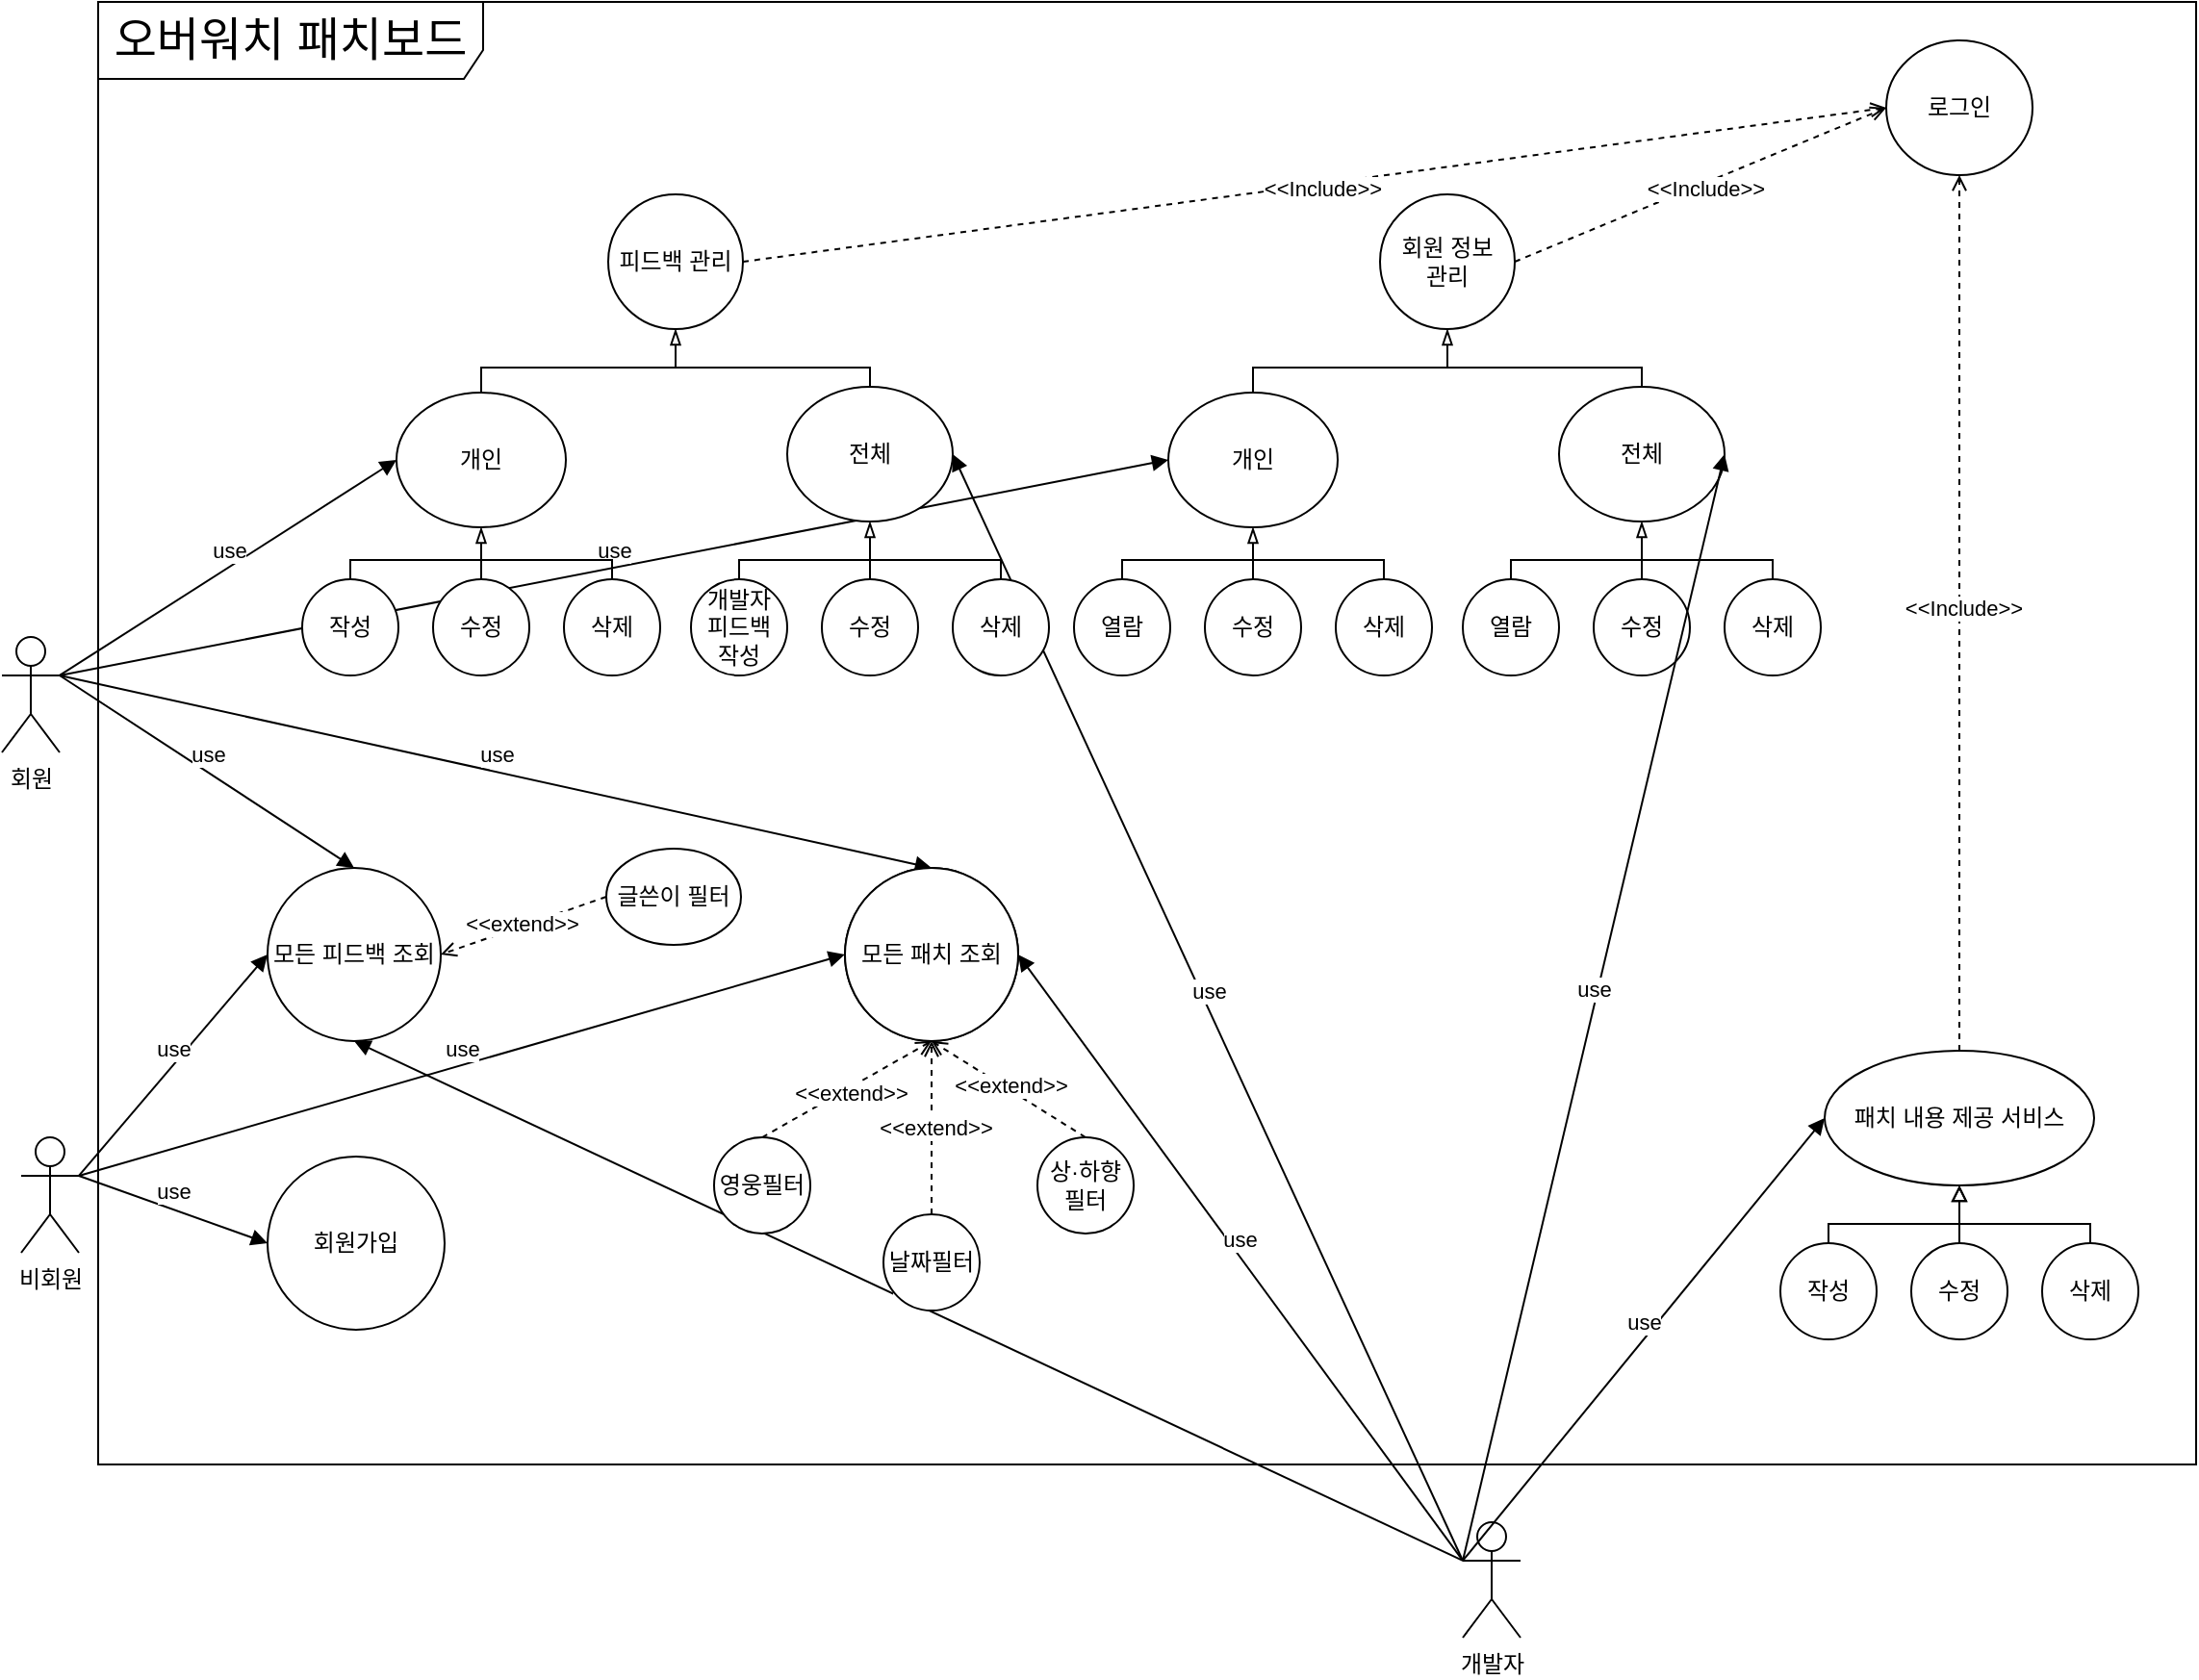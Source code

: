 <mxfile version="27.0.9" pages="4">
  <diagram id="bMoRts42A71pBCK3moP_" name="USECASE">
    <mxGraphModel dx="1665" dy="2018" grid="1" gridSize="10" guides="1" tooltips="1" connect="1" arrows="1" fold="1" page="1" pageScale="1" pageWidth="827" pageHeight="1169" math="0" shadow="0">
      <root>
        <mxCell id="0" />
        <mxCell id="1" parent="0" />
        <mxCell id="-vGi3J8TyMM2n7Ajw-GI-47" value="use" style="html=1;verticalAlign=bottom;endArrow=block;curved=0;rounded=0;entryX=0;entryY=0.5;entryDx=0;entryDy=0;exitX=1;exitY=0.333;exitDx=0;exitDy=0;exitPerimeter=0;" parent="1" source="jfG8OaxI6jYsec2sLDl0-1" target="-vGi3J8TyMM2n7Ajw-GI-34" edge="1">
          <mxGeometry width="80" relative="1" as="geometry">
            <mxPoint x="120" y="392" as="sourcePoint" />
            <mxPoint x="295" y="280" as="targetPoint" />
          </mxGeometry>
        </mxCell>
        <mxCell id="08ZMSsvBzcNSEv-yGYwc-1" value="use" style="html=1;verticalAlign=bottom;endArrow=block;curved=0;rounded=0;entryX=0.5;entryY=1;entryDx=0;entryDy=0;exitX=0;exitY=0.333;exitDx=0;exitDy=0;exitPerimeter=0;" parent="1" source="jfG8OaxI6jYsec2sLDl0-2" target="V7ryXbDuo07Z2tIihon6-34" edge="1">
          <mxGeometry width="80" relative="1" as="geometry">
            <mxPoint x="771.667" y="300" as="sourcePoint" />
            <mxPoint x="325" y="470" as="targetPoint" />
          </mxGeometry>
        </mxCell>
        <mxCell id="jfG8OaxI6jYsec2sLDl0-1" value="회원" style="shape=umlActor;verticalLabelPosition=bottom;verticalAlign=top;html=1;" parent="1" vertex="1">
          <mxGeometry x="30" y="300" width="30" height="60" as="geometry" />
        </mxCell>
        <mxCell id="jfG8OaxI6jYsec2sLDl0-2" value="개발자" style="shape=umlActor;verticalLabelPosition=bottom;verticalAlign=top;html=1;" parent="1" vertex="1">
          <mxGeometry x="789" y="760" width="30" height="60" as="geometry" />
        </mxCell>
        <mxCell id="jfG8OaxI6jYsec2sLDl0-3" value="비회원" style="shape=umlActor;verticalLabelPosition=bottom;verticalAlign=top;html=1;" parent="1" vertex="1">
          <mxGeometry x="40" y="560" width="30" height="60" as="geometry" />
        </mxCell>
        <mxCell id="rmsWWPnrS580LIzBXzxM-1" value="&lt;span style=&quot;font-size: 24px; text-wrap-mode: nowrap;&quot;&gt;오버워치 패치보드&lt;/span&gt;" style="shape=umlFrame;whiteSpace=wrap;html=1;pointerEvents=0;width=200;height=40;" parent="1" vertex="1">
          <mxGeometry x="80" y="-30" width="1090" height="760" as="geometry" />
        </mxCell>
        <mxCell id="ShmbVCHbjllHfHQfwxmo-1" value="회원가입" style="ellipse;whiteSpace=wrap;html=1;" parent="1" vertex="1">
          <mxGeometry x="168" y="570" width="92" height="90" as="geometry" />
        </mxCell>
        <mxCell id="ShmbVCHbjllHfHQfwxmo-3" value="전체" style="ellipse;whiteSpace=wrap;html=1;" parent="1" vertex="1">
          <mxGeometry x="438" y="170" width="86" height="70" as="geometry" />
        </mxCell>
        <mxCell id="T_CVh3mc19bexQVNEhTg-1" value="use" style="html=1;verticalAlign=bottom;endArrow=block;curved=0;rounded=0;exitX=1;exitY=0.333;exitDx=0;exitDy=0;exitPerimeter=0;entryX=0;entryY=0.5;entryDx=0;entryDy=0;" parent="1" source="jfG8OaxI6jYsec2sLDl0-3" target="ShmbVCHbjllHfHQfwxmo-1" edge="1">
          <mxGeometry width="80" relative="1" as="geometry">
            <mxPoint x="120" y="550" as="sourcePoint" />
            <mxPoint x="250" y="705" as="targetPoint" />
          </mxGeometry>
        </mxCell>
        <mxCell id="V7ryXbDuo07Z2tIihon6-1" value="패치 내용 제공 서비스" style="ellipse;whiteSpace=wrap;html=1;" parent="1" vertex="1">
          <mxGeometry x="977" y="515" width="140" height="70" as="geometry" />
        </mxCell>
        <mxCell id="V7ryXbDuo07Z2tIihon6-4" value="" style="edgeStyle=orthogonalEdgeStyle;rounded=0;orthogonalLoop=1;jettySize=auto;html=1;endArrow=block;endFill=0;" parent="1" source="V7ryXbDuo07Z2tIihon6-5" target="V7ryXbDuo07Z2tIihon6-1" edge="1">
          <mxGeometry relative="1" as="geometry">
            <Array as="points">
              <mxPoint x="979" y="605" />
              <mxPoint x="1047" y="605" />
            </Array>
          </mxGeometry>
        </mxCell>
        <mxCell id="V7ryXbDuo07Z2tIihon6-5" value="작성" style="ellipse;whiteSpace=wrap;html=1;" parent="1" vertex="1">
          <mxGeometry x="954" y="615" width="50" height="50" as="geometry" />
        </mxCell>
        <mxCell id="V7ryXbDuo07Z2tIihon6-6" value="" style="edgeStyle=orthogonalEdgeStyle;rounded=0;orthogonalLoop=1;jettySize=auto;html=1;endArrow=block;endFill=0;entryX=0.5;entryY=1;entryDx=0;entryDy=0;exitX=0.5;exitY=0;exitDx=0;exitDy=0;" parent="1" source="V7ryXbDuo07Z2tIihon6-7" target="V7ryXbDuo07Z2tIihon6-1" edge="1">
          <mxGeometry relative="1" as="geometry">
            <Array as="points">
              <mxPoint x="1047" y="615" />
              <mxPoint x="1047" y="615" />
            </Array>
          </mxGeometry>
        </mxCell>
        <mxCell id="V7ryXbDuo07Z2tIihon6-7" value="수정" style="ellipse;whiteSpace=wrap;html=1;" parent="1" vertex="1">
          <mxGeometry x="1022" y="615" width="50" height="50" as="geometry" />
        </mxCell>
        <mxCell id="V7ryXbDuo07Z2tIihon6-8" value="" style="edgeStyle=orthogonalEdgeStyle;rounded=0;orthogonalLoop=1;jettySize=auto;html=1;endArrow=none;endFill=0;exitX=0.5;exitY=0;exitDx=0;exitDy=0;startFill=0;" parent="1" source="V7ryXbDuo07Z2tIihon6-18" edge="1">
          <mxGeometry relative="1" as="geometry">
            <mxPoint x="1152" y="615" as="sourcePoint" />
            <Array as="points">
              <mxPoint x="1115" y="605" />
              <mxPoint x="1053" y="605" />
            </Array>
            <mxPoint x="1043" y="605" as="targetPoint" />
          </mxGeometry>
        </mxCell>
        <mxCell id="V7ryXbDuo07Z2tIihon6-9" value="상·하향필터" style="ellipse;whiteSpace=wrap;html=1;" parent="1" vertex="1">
          <mxGeometry x="568" y="560" width="50" height="50" as="geometry" />
        </mxCell>
        <mxCell id="V7ryXbDuo07Z2tIihon6-10" value="날짜필터" style="ellipse;whiteSpace=wrap;html=1;" parent="1" vertex="1">
          <mxGeometry x="488" y="600" width="50" height="50" as="geometry" />
        </mxCell>
        <mxCell id="V7ryXbDuo07Z2tIihon6-11" value="영웅필터" style="ellipse;whiteSpace=wrap;html=1;" parent="1" vertex="1">
          <mxGeometry x="400" y="560" width="50" height="50" as="geometry" />
        </mxCell>
        <mxCell id="V7ryXbDuo07Z2tIihon6-12" value="" style="endArrow=open;dashed=1;endFill=0;html=1;rounded=0;exitX=0.5;exitY=0;exitDx=0;exitDy=0;entryX=0.5;entryY=1;entryDx=0;entryDy=0;" parent="1" source="V7ryXbDuo07Z2tIihon6-11" target="08ZMSsvBzcNSEv-yGYwc-20" edge="1">
          <mxGeometry width="160" relative="1" as="geometry">
            <mxPoint x="593.25" y="425" as="sourcePoint" />
            <mxPoint x="518" y="510" as="targetPoint" />
          </mxGeometry>
        </mxCell>
        <mxCell id="V7ryXbDuo07Z2tIihon6-13" value="&amp;lt;&amp;lt;extend&amp;gt;&amp;gt;" style="edgeLabel;html=1;align=center;verticalAlign=middle;resizable=0;points=[];" parent="V7ryXbDuo07Z2tIihon6-12" vertex="1" connectable="0">
          <mxGeometry x="0.013" y="-2" relative="1" as="geometry">
            <mxPoint as="offset" />
          </mxGeometry>
        </mxCell>
        <mxCell id="V7ryXbDuo07Z2tIihon6-14" value="" style="endArrow=open;dashed=1;endFill=0;html=1;rounded=0;exitX=0.5;exitY=0;exitDx=0;exitDy=0;entryX=0.5;entryY=1;entryDx=0;entryDy=0;" parent="1" source="V7ryXbDuo07Z2tIihon6-10" target="08ZMSsvBzcNSEv-yGYwc-20" edge="1">
          <mxGeometry width="160" relative="1" as="geometry">
            <mxPoint x="612" y="450" as="sourcePoint" />
            <mxPoint x="518" y="510" as="targetPoint" />
          </mxGeometry>
        </mxCell>
        <mxCell id="V7ryXbDuo07Z2tIihon6-15" value="&amp;lt;&amp;lt;extend&amp;gt;&amp;gt;" style="edgeLabel;html=1;align=center;verticalAlign=middle;resizable=0;points=[];" parent="V7ryXbDuo07Z2tIihon6-14" vertex="1" connectable="0">
          <mxGeometry x="0.013" y="-2" relative="1" as="geometry">
            <mxPoint as="offset" />
          </mxGeometry>
        </mxCell>
        <mxCell id="V7ryXbDuo07Z2tIihon6-16" value="" style="endArrow=open;dashed=1;endFill=0;html=1;rounded=0;exitX=0.5;exitY=0;exitDx=0;exitDy=0;entryX=0.5;entryY=1;entryDx=0;entryDy=0;" parent="1" source="V7ryXbDuo07Z2tIihon6-9" target="08ZMSsvBzcNSEv-yGYwc-20" edge="1">
          <mxGeometry width="160" relative="1" as="geometry">
            <mxPoint x="682" y="540" as="sourcePoint" />
            <mxPoint x="631" y="520" as="targetPoint" />
          </mxGeometry>
        </mxCell>
        <mxCell id="V7ryXbDuo07Z2tIihon6-17" value="&amp;lt;&amp;lt;extend&amp;gt;&amp;gt;" style="edgeLabel;html=1;align=center;verticalAlign=middle;resizable=0;points=[];" parent="V7ryXbDuo07Z2tIihon6-16" vertex="1" connectable="0">
          <mxGeometry x="0.013" y="-2" relative="1" as="geometry">
            <mxPoint as="offset" />
          </mxGeometry>
        </mxCell>
        <mxCell id="V7ryXbDuo07Z2tIihon6-18" value="삭제" style="ellipse;whiteSpace=wrap;html=1;" parent="1" vertex="1">
          <mxGeometry x="1090" y="615" width="50" height="50" as="geometry" />
        </mxCell>
        <mxCell id="V7ryXbDuo07Z2tIihon6-19" value="use" style="html=1;verticalAlign=bottom;endArrow=block;curved=0;rounded=0;exitX=0;exitY=0.333;exitDx=0;exitDy=0;exitPerimeter=0;entryX=0;entryY=0.5;entryDx=0;entryDy=0;" parent="1" source="jfG8OaxI6jYsec2sLDl0-2" target="V7ryXbDuo07Z2tIihon6-1" edge="1">
          <mxGeometry width="80" relative="1" as="geometry">
            <mxPoint x="640" y="310" as="sourcePoint" />
            <mxPoint x="730" y="335" as="targetPoint" />
          </mxGeometry>
        </mxCell>
        <mxCell id="V7ryXbDuo07Z2tIihon6-20" value="use" style="html=1;verticalAlign=bottom;endArrow=block;curved=0;rounded=0;entryX=0.5;entryY=0;entryDx=0;entryDy=0;" parent="1" target="08ZMSsvBzcNSEv-yGYwc-20" edge="1">
          <mxGeometry width="80" relative="1" as="geometry">
            <mxPoint x="60" y="320" as="sourcePoint" />
            <mxPoint x="530" y="490.0" as="targetPoint" />
          </mxGeometry>
        </mxCell>
        <mxCell id="V7ryXbDuo07Z2tIihon6-31" value="use" style="html=1;verticalAlign=bottom;endArrow=block;curved=0;rounded=0;exitX=0;exitY=0.333;exitDx=0;exitDy=0;exitPerimeter=0;entryX=1;entryY=0.5;entryDx=0;entryDy=0;" parent="1" source="jfG8OaxI6jYsec2sLDl0-2" target="ShmbVCHbjllHfHQfwxmo-3" edge="1">
          <mxGeometry width="80" relative="1" as="geometry">
            <mxPoint x="690" y="300" as="sourcePoint" />
            <mxPoint x="580" y="380" as="targetPoint" />
          </mxGeometry>
        </mxCell>
        <mxCell id="V7ryXbDuo07Z2tIihon6-32" value="피드백 관리" style="ellipse;whiteSpace=wrap;html=1;" parent="1" vertex="1">
          <mxGeometry x="345" y="70" width="70" height="70" as="geometry" />
        </mxCell>
        <mxCell id="V7ryXbDuo07Z2tIihon6-34" value="모든 피드백 조회" style="ellipse;whiteSpace=wrap;html=1;" parent="1" vertex="1">
          <mxGeometry x="168" y="420" width="90" height="90" as="geometry" />
        </mxCell>
        <mxCell id="V7ryXbDuo07Z2tIihon6-35" value="" style="edgeStyle=orthogonalEdgeStyle;rounded=0;orthogonalLoop=1;jettySize=auto;html=1;endArrow=none;endFill=0;exitX=0.5;exitY=0;exitDx=0;exitDy=0;startFill=0;" parent="1" source="V7ryXbDuo07Z2tIihon6-36" edge="1">
          <mxGeometry relative="1" as="geometry">
            <Array as="points">
              <mxPoint x="417" y="260" />
              <mxPoint x="510" y="260" />
            </Array>
            <mxPoint x="497" y="260" as="targetPoint" />
          </mxGeometry>
        </mxCell>
        <mxCell id="V7ryXbDuo07Z2tIihon6-36" value="개발자&lt;div&gt;피드백&lt;/div&gt;&lt;div&gt;작성&lt;/div&gt;" style="ellipse;whiteSpace=wrap;html=1;" parent="1" vertex="1">
          <mxGeometry x="388" y="270" width="50" height="50" as="geometry" />
        </mxCell>
        <mxCell id="V7ryXbDuo07Z2tIihon6-37" value="" style="edgeStyle=orthogonalEdgeStyle;rounded=0;orthogonalLoop=1;jettySize=auto;html=1;endArrow=blockThin;endFill=0;startFill=0;entryX=0.5;entryY=1;entryDx=0;entryDy=0;exitX=0.5;exitY=0;exitDx=0;exitDy=0;" parent="1" source="V7ryXbDuo07Z2tIihon6-38" target="ShmbVCHbjllHfHQfwxmo-3" edge="1">
          <mxGeometry relative="1" as="geometry">
            <mxPoint x="430" y="150" as="targetPoint" />
            <mxPoint x="400.97" y="251.82" as="sourcePoint" />
          </mxGeometry>
        </mxCell>
        <mxCell id="V7ryXbDuo07Z2tIihon6-38" value="수정" style="ellipse;whiteSpace=wrap;html=1;" parent="1" vertex="1">
          <mxGeometry x="456" y="270" width="50" height="50" as="geometry" />
        </mxCell>
        <mxCell id="V7ryXbDuo07Z2tIihon6-39" value="" style="edgeStyle=orthogonalEdgeStyle;rounded=0;orthogonalLoop=1;jettySize=auto;html=1;endArrow=none;endFill=0;exitX=0.5;exitY=0;exitDx=0;exitDy=0;startFill=0;" parent="1" source="V7ryXbDuo07Z2tIihon6-40" edge="1">
          <mxGeometry relative="1" as="geometry">
            <mxPoint x="535" y="230" as="sourcePoint" />
            <Array as="points">
              <mxPoint x="549" y="260" />
            </Array>
            <mxPoint x="480" y="260" as="targetPoint" />
          </mxGeometry>
        </mxCell>
        <mxCell id="V7ryXbDuo07Z2tIihon6-40" value="삭제" style="ellipse;whiteSpace=wrap;html=1;" parent="1" vertex="1">
          <mxGeometry x="524" y="270" width="50" height="50" as="geometry" />
        </mxCell>
        <mxCell id="V7ryXbDuo07Z2tIihon6-42" value="use" style="html=1;verticalAlign=bottom;endArrow=block;curved=0;rounded=0;entryX=0;entryY=0.5;entryDx=0;entryDy=0;" parent="1" target="08ZMSsvBzcNSEv-yGYwc-20" edge="1">
          <mxGeometry width="80" relative="1" as="geometry">
            <mxPoint x="70" y="580" as="sourcePoint" />
            <mxPoint x="220" y="615" as="targetPoint" />
          </mxGeometry>
        </mxCell>
        <mxCell id="V7ryXbDuo07Z2tIihon6-43" value="로그인" style="ellipse;whiteSpace=wrap;html=1;" parent="1" vertex="1">
          <mxGeometry x="1009" y="-10" width="76" height="70" as="geometry" />
        </mxCell>
        <mxCell id="MnMlqMH-2adT4RBv8x8c-1" value="" style="endArrow=open;dashed=1;endFill=0;html=1;rounded=0;exitX=1;exitY=0.5;exitDx=0;exitDy=0;entryX=0;entryY=0.5;entryDx=0;entryDy=0;" parent="1" source="V7ryXbDuo07Z2tIihon6-32" target="V7ryXbDuo07Z2tIihon6-43" edge="1">
          <mxGeometry width="160" relative="1" as="geometry">
            <mxPoint x="616" y="180" as="sourcePoint" />
            <mxPoint x="560" y="250" as="targetPoint" />
          </mxGeometry>
        </mxCell>
        <mxCell id="MnMlqMH-2adT4RBv8x8c-2" value="&amp;lt;&amp;lt;Include&amp;gt;&amp;gt;" style="edgeLabel;html=1;align=center;verticalAlign=middle;resizable=0;points=[];" parent="MnMlqMH-2adT4RBv8x8c-1" vertex="1" connectable="0">
          <mxGeometry x="0.013" y="-2" relative="1" as="geometry">
            <mxPoint as="offset" />
          </mxGeometry>
        </mxCell>
        <mxCell id="GfD_DsKmyN0NY-xZScbw-1" value="use" style="html=1;verticalAlign=bottom;endArrow=block;curved=0;rounded=0;entryX=0;entryY=0.5;entryDx=0;entryDy=0;exitX=1;exitY=0.333;exitDx=0;exitDy=0;exitPerimeter=0;" parent="1" source="jfG8OaxI6jYsec2sLDl0-3" target="V7ryXbDuo07Z2tIihon6-34" edge="1">
          <mxGeometry width="80" relative="1" as="geometry">
            <mxPoint x="280" y="625" as="sourcePoint" />
            <mxPoint x="688" y="540" as="targetPoint" />
          </mxGeometry>
        </mxCell>
        <mxCell id="3GtWSAjeopTittx5-kjS-2" value="" style="endArrow=open;dashed=1;endFill=0;html=1;rounded=0;exitX=0.5;exitY=0;exitDx=0;exitDy=0;" parent="1" source="V7ryXbDuo07Z2tIihon6-1" target="V7ryXbDuo07Z2tIihon6-43" edge="1">
          <mxGeometry width="160" relative="1" as="geometry">
            <mxPoint x="600" y="475" as="sourcePoint" />
            <mxPoint x="790" y="340" as="targetPoint" />
          </mxGeometry>
        </mxCell>
        <mxCell id="3GtWSAjeopTittx5-kjS-3" value="&amp;lt;&amp;lt;Include&amp;gt;&amp;gt;" style="edgeLabel;html=1;align=center;verticalAlign=middle;resizable=0;points=[];" parent="3GtWSAjeopTittx5-kjS-2" vertex="1" connectable="0">
          <mxGeometry x="0.013" y="-2" relative="1" as="geometry">
            <mxPoint as="offset" />
          </mxGeometry>
        </mxCell>
        <mxCell id="08ZMSsvBzcNSEv-yGYwc-2" value="use" style="html=1;verticalAlign=bottom;endArrow=block;curved=0;rounded=0;entryX=0.5;entryY=0;entryDx=0;entryDy=0;" parent="1" target="V7ryXbDuo07Z2tIihon6-34" edge="1">
          <mxGeometry width="80" relative="1" as="geometry">
            <mxPoint x="60" y="320" as="sourcePoint" />
            <mxPoint x="815" y="330" as="targetPoint" />
          </mxGeometry>
        </mxCell>
        <mxCell id="08ZMSsvBzcNSEv-yGYwc-3" value="개인" style="ellipse;whiteSpace=wrap;html=1;" parent="1" vertex="1">
          <mxGeometry x="235" y="173" width="88" height="70" as="geometry" />
        </mxCell>
        <mxCell id="08ZMSsvBzcNSEv-yGYwc-4" value="" style="edgeStyle=orthogonalEdgeStyle;rounded=0;orthogonalLoop=1;jettySize=auto;html=1;endArrow=blockThin;endFill=0;startFill=0;entryX=0.5;entryY=1;entryDx=0;entryDy=0;exitX=0.5;exitY=0;exitDx=0;exitDy=0;" parent="1" source="ShmbVCHbjllHfHQfwxmo-3" target="V7ryXbDuo07Z2tIihon6-32" edge="1">
          <mxGeometry relative="1" as="geometry">
            <Array as="points">
              <mxPoint x="481" y="160" />
              <mxPoint x="380" y="160" />
              <mxPoint x="380" y="140" />
            </Array>
            <mxPoint x="440" y="140" as="targetPoint" />
            <mxPoint x="405" y="300" as="sourcePoint" />
          </mxGeometry>
        </mxCell>
        <mxCell id="08ZMSsvBzcNSEv-yGYwc-5" value="use" style="html=1;verticalAlign=bottom;endArrow=block;curved=0;rounded=0;entryX=0;entryY=0.5;entryDx=0;entryDy=0;exitX=1;exitY=0.333;exitDx=0;exitDy=0;exitPerimeter=0;" parent="1" source="jfG8OaxI6jYsec2sLDl0-1" target="08ZMSsvBzcNSEv-yGYwc-3" edge="1">
          <mxGeometry width="80" relative="1" as="geometry">
            <mxPoint x="940" y="790" as="sourcePoint" />
            <mxPoint x="670" y="320" as="targetPoint" />
          </mxGeometry>
        </mxCell>
        <mxCell id="08ZMSsvBzcNSEv-yGYwc-7" value="" style="edgeStyle=orthogonalEdgeStyle;rounded=0;orthogonalLoop=1;jettySize=auto;html=1;endArrow=none;endFill=0;exitX=0.5;exitY=0;exitDx=0;exitDy=0;startFill=0;" parent="1" source="08ZMSsvBzcNSEv-yGYwc-3" edge="1">
          <mxGeometry relative="1" as="geometry">
            <mxPoint x="390" y="160" as="targetPoint" />
            <mxPoint x="330" y="320" as="sourcePoint" />
            <Array as="points">
              <mxPoint x="279" y="160" />
              <mxPoint x="390" y="160" />
            </Array>
          </mxGeometry>
        </mxCell>
        <mxCell id="08ZMSsvBzcNSEv-yGYwc-19" value="모든 패치 조회" style="ellipse;whiteSpace=wrap;html=1;" parent="1" vertex="1">
          <mxGeometry x="468" y="420" width="90" height="90" as="geometry" />
        </mxCell>
        <mxCell id="08ZMSsvBzcNSEv-yGYwc-20" value="모든 패치 조회" style="ellipse;whiteSpace=wrap;html=1;" parent="1" vertex="1">
          <mxGeometry x="468" y="420" width="90" height="90" as="geometry" />
        </mxCell>
        <mxCell id="08ZMSsvBzcNSEv-yGYwc-22" value="use" style="html=1;verticalAlign=bottom;endArrow=block;curved=0;rounded=0;entryX=1;entryY=0.5;entryDx=0;entryDy=0;exitX=0;exitY=0.333;exitDx=0;exitDy=0;exitPerimeter=0;" parent="1" source="jfG8OaxI6jYsec2sLDl0-2" target="08ZMSsvBzcNSEv-yGYwc-20" edge="1">
          <mxGeometry width="80" relative="1" as="geometry">
            <mxPoint x="790" y="200" as="sourcePoint" />
            <mxPoint x="720" y="525" as="targetPoint" />
          </mxGeometry>
        </mxCell>
        <mxCell id="-vGi3J8TyMM2n7Ajw-GI-20" value="" style="edgeStyle=orthogonalEdgeStyle;rounded=0;orthogonalLoop=1;jettySize=auto;html=1;endArrow=none;endFill=0;exitX=0.5;exitY=0;exitDx=0;exitDy=0;startFill=0;" parent="1" source="-vGi3J8TyMM2n7Ajw-GI-21" edge="1">
          <mxGeometry relative="1" as="geometry">
            <Array as="points">
              <mxPoint x="215" y="260" />
              <mxPoint x="308" y="260" />
            </Array>
            <mxPoint x="295" y="260" as="targetPoint" />
          </mxGeometry>
        </mxCell>
        <mxCell id="-vGi3J8TyMM2n7Ajw-GI-21" value="작성" style="ellipse;whiteSpace=wrap;html=1;" parent="1" vertex="1">
          <mxGeometry x="186" y="270" width="50" height="50" as="geometry" />
        </mxCell>
        <mxCell id="-vGi3J8TyMM2n7Ajw-GI-22" value="" style="edgeStyle=orthogonalEdgeStyle;rounded=0;orthogonalLoop=1;jettySize=auto;html=1;endArrow=blockThin;endFill=0;startFill=0;entryX=0.5;entryY=1;entryDx=0;entryDy=0;exitX=0.5;exitY=0;exitDx=0;exitDy=0;" parent="1" source="-vGi3J8TyMM2n7Ajw-GI-23" target="08ZMSsvBzcNSEv-yGYwc-3" edge="1">
          <mxGeometry relative="1" as="geometry">
            <mxPoint x="279" y="245" as="targetPoint" />
            <mxPoint x="198.97" y="256.82" as="sourcePoint" />
          </mxGeometry>
        </mxCell>
        <mxCell id="-vGi3J8TyMM2n7Ajw-GI-23" value="수정" style="ellipse;whiteSpace=wrap;html=1;" parent="1" vertex="1">
          <mxGeometry x="254" y="270" width="50" height="50" as="geometry" />
        </mxCell>
        <mxCell id="-vGi3J8TyMM2n7Ajw-GI-24" value="" style="edgeStyle=orthogonalEdgeStyle;rounded=0;orthogonalLoop=1;jettySize=auto;html=1;endArrow=none;endFill=0;exitX=0.5;exitY=0;exitDx=0;exitDy=0;startFill=0;" parent="1" source="-vGi3J8TyMM2n7Ajw-GI-25" edge="1">
          <mxGeometry relative="1" as="geometry">
            <mxPoint x="333" y="230" as="sourcePoint" />
            <Array as="points">
              <mxPoint x="347" y="260" />
            </Array>
            <mxPoint x="278" y="260" as="targetPoint" />
          </mxGeometry>
        </mxCell>
        <mxCell id="-vGi3J8TyMM2n7Ajw-GI-25" value="삭제" style="ellipse;whiteSpace=wrap;html=1;" parent="1" vertex="1">
          <mxGeometry x="322" y="270" width="50" height="50" as="geometry" />
        </mxCell>
        <mxCell id="-vGi3J8TyMM2n7Ajw-GI-26" value="전체" style="ellipse;whiteSpace=wrap;html=1;" parent="1" vertex="1">
          <mxGeometry x="839" y="170" width="86" height="70" as="geometry" />
        </mxCell>
        <mxCell id="-vGi3J8TyMM2n7Ajw-GI-27" value="회원 정보&lt;div&gt;관리&lt;/div&gt;" style="ellipse;whiteSpace=wrap;html=1;" parent="1" vertex="1">
          <mxGeometry x="746" y="70" width="70" height="70" as="geometry" />
        </mxCell>
        <mxCell id="-vGi3J8TyMM2n7Ajw-GI-28" value="" style="edgeStyle=orthogonalEdgeStyle;rounded=0;orthogonalLoop=1;jettySize=auto;html=1;endArrow=none;endFill=0;exitX=0.5;exitY=0;exitDx=0;exitDy=0;startFill=0;" parent="1" source="-vGi3J8TyMM2n7Ajw-GI-29" edge="1">
          <mxGeometry relative="1" as="geometry">
            <Array as="points">
              <mxPoint x="818" y="260" />
              <mxPoint x="911" y="260" />
            </Array>
            <mxPoint x="898" y="260" as="targetPoint" />
          </mxGeometry>
        </mxCell>
        <mxCell id="-vGi3J8TyMM2n7Ajw-GI-29" value="열람" style="ellipse;whiteSpace=wrap;html=1;" parent="1" vertex="1">
          <mxGeometry x="789" y="270" width="50" height="50" as="geometry" />
        </mxCell>
        <mxCell id="-vGi3J8TyMM2n7Ajw-GI-30" value="" style="edgeStyle=orthogonalEdgeStyle;rounded=0;orthogonalLoop=1;jettySize=auto;html=1;endArrow=blockThin;endFill=0;startFill=0;entryX=0.5;entryY=1;entryDx=0;entryDy=0;exitX=0.5;exitY=0;exitDx=0;exitDy=0;" parent="1" source="-vGi3J8TyMM2n7Ajw-GI-31" target="-vGi3J8TyMM2n7Ajw-GI-26" edge="1">
          <mxGeometry relative="1" as="geometry">
            <mxPoint x="831" y="150" as="targetPoint" />
            <mxPoint x="801.97" y="251.82" as="sourcePoint" />
          </mxGeometry>
        </mxCell>
        <mxCell id="-vGi3J8TyMM2n7Ajw-GI-31" value="수정" style="ellipse;whiteSpace=wrap;html=1;" parent="1" vertex="1">
          <mxGeometry x="857" y="270" width="50" height="50" as="geometry" />
        </mxCell>
        <mxCell id="-vGi3J8TyMM2n7Ajw-GI-32" value="" style="edgeStyle=orthogonalEdgeStyle;rounded=0;orthogonalLoop=1;jettySize=auto;html=1;endArrow=none;endFill=0;exitX=0.5;exitY=0;exitDx=0;exitDy=0;startFill=0;" parent="1" source="-vGi3J8TyMM2n7Ajw-GI-33" edge="1">
          <mxGeometry relative="1" as="geometry">
            <mxPoint x="936" y="230" as="sourcePoint" />
            <Array as="points">
              <mxPoint x="950" y="260" />
            </Array>
            <mxPoint x="881" y="260" as="targetPoint" />
          </mxGeometry>
        </mxCell>
        <mxCell id="-vGi3J8TyMM2n7Ajw-GI-33" value="삭제" style="ellipse;whiteSpace=wrap;html=1;" parent="1" vertex="1">
          <mxGeometry x="925" y="270" width="50" height="50" as="geometry" />
        </mxCell>
        <mxCell id="-vGi3J8TyMM2n7Ajw-GI-34" value="개인" style="ellipse;whiteSpace=wrap;html=1;" parent="1" vertex="1">
          <mxGeometry x="636" y="173" width="88" height="70" as="geometry" />
        </mxCell>
        <mxCell id="-vGi3J8TyMM2n7Ajw-GI-35" value="" style="edgeStyle=orthogonalEdgeStyle;rounded=0;orthogonalLoop=1;jettySize=auto;html=1;endArrow=blockThin;endFill=0;startFill=0;entryX=0.5;entryY=1;entryDx=0;entryDy=0;exitX=0.5;exitY=0;exitDx=0;exitDy=0;" parent="1" source="-vGi3J8TyMM2n7Ajw-GI-26" target="-vGi3J8TyMM2n7Ajw-GI-27" edge="1">
          <mxGeometry relative="1" as="geometry">
            <Array as="points">
              <mxPoint x="882" y="160" />
              <mxPoint x="781" y="160" />
              <mxPoint x="781" y="140" />
            </Array>
            <mxPoint x="841" y="140" as="targetPoint" />
            <mxPoint x="806" y="300" as="sourcePoint" />
          </mxGeometry>
        </mxCell>
        <mxCell id="-vGi3J8TyMM2n7Ajw-GI-36" value="" style="edgeStyle=orthogonalEdgeStyle;rounded=0;orthogonalLoop=1;jettySize=auto;html=1;endArrow=none;endFill=0;exitX=0.5;exitY=0;exitDx=0;exitDy=0;startFill=0;" parent="1" source="-vGi3J8TyMM2n7Ajw-GI-34" edge="1">
          <mxGeometry relative="1" as="geometry">
            <mxPoint x="791" y="160" as="targetPoint" />
            <mxPoint x="731" y="320" as="sourcePoint" />
            <Array as="points">
              <mxPoint x="680" y="160" />
              <mxPoint x="791" y="160" />
            </Array>
          </mxGeometry>
        </mxCell>
        <mxCell id="-vGi3J8TyMM2n7Ajw-GI-37" value="" style="edgeStyle=orthogonalEdgeStyle;rounded=0;orthogonalLoop=1;jettySize=auto;html=1;endArrow=none;endFill=0;exitX=0.5;exitY=0;exitDx=0;exitDy=0;startFill=0;" parent="1" source="-vGi3J8TyMM2n7Ajw-GI-38" edge="1">
          <mxGeometry relative="1" as="geometry">
            <Array as="points">
              <mxPoint x="616" y="260" />
              <mxPoint x="709" y="260" />
            </Array>
            <mxPoint x="696" y="260" as="targetPoint" />
          </mxGeometry>
        </mxCell>
        <mxCell id="-vGi3J8TyMM2n7Ajw-GI-38" value="열람" style="ellipse;whiteSpace=wrap;html=1;" parent="1" vertex="1">
          <mxGeometry x="587" y="270" width="50" height="50" as="geometry" />
        </mxCell>
        <mxCell id="-vGi3J8TyMM2n7Ajw-GI-39" value="" style="edgeStyle=orthogonalEdgeStyle;rounded=0;orthogonalLoop=1;jettySize=auto;html=1;endArrow=blockThin;endFill=0;startFill=0;entryX=0.5;entryY=1;entryDx=0;entryDy=0;exitX=0.5;exitY=0;exitDx=0;exitDy=0;" parent="1" source="-vGi3J8TyMM2n7Ajw-GI-40" target="-vGi3J8TyMM2n7Ajw-GI-34" edge="1">
          <mxGeometry relative="1" as="geometry">
            <mxPoint x="680" y="245" as="targetPoint" />
            <mxPoint x="599.97" y="256.82" as="sourcePoint" />
          </mxGeometry>
        </mxCell>
        <mxCell id="-vGi3J8TyMM2n7Ajw-GI-40" value="수정" style="ellipse;whiteSpace=wrap;html=1;" parent="1" vertex="1">
          <mxGeometry x="655" y="270" width="50" height="50" as="geometry" />
        </mxCell>
        <mxCell id="-vGi3J8TyMM2n7Ajw-GI-41" value="" style="edgeStyle=orthogonalEdgeStyle;rounded=0;orthogonalLoop=1;jettySize=auto;html=1;endArrow=none;endFill=0;exitX=0.5;exitY=0;exitDx=0;exitDy=0;startFill=0;" parent="1" source="-vGi3J8TyMM2n7Ajw-GI-42" edge="1">
          <mxGeometry relative="1" as="geometry">
            <mxPoint x="734" y="230" as="sourcePoint" />
            <Array as="points">
              <mxPoint x="748" y="260" />
            </Array>
            <mxPoint x="679" y="260" as="targetPoint" />
          </mxGeometry>
        </mxCell>
        <mxCell id="-vGi3J8TyMM2n7Ajw-GI-42" value="삭제" style="ellipse;whiteSpace=wrap;html=1;" parent="1" vertex="1">
          <mxGeometry x="723" y="270" width="50" height="50" as="geometry" />
        </mxCell>
        <mxCell id="-vGi3J8TyMM2n7Ajw-GI-44" value="" style="endArrow=open;dashed=1;endFill=0;html=1;rounded=0;exitX=1;exitY=0.5;exitDx=0;exitDy=0;entryX=0;entryY=0.5;entryDx=0;entryDy=0;" parent="1" source="-vGi3J8TyMM2n7Ajw-GI-27" target="V7ryXbDuo07Z2tIihon6-43" edge="1">
          <mxGeometry width="160" relative="1" as="geometry">
            <mxPoint x="790" y="130" as="sourcePoint" />
            <mxPoint x="1384" y="50" as="targetPoint" />
          </mxGeometry>
        </mxCell>
        <mxCell id="-vGi3J8TyMM2n7Ajw-GI-45" value="&amp;lt;&amp;lt;Include&amp;gt;&amp;gt;" style="edgeLabel;html=1;align=center;verticalAlign=middle;resizable=0;points=[];" parent="-vGi3J8TyMM2n7Ajw-GI-44" vertex="1" connectable="0">
          <mxGeometry x="0.013" y="-2" relative="1" as="geometry">
            <mxPoint as="offset" />
          </mxGeometry>
        </mxCell>
        <mxCell id="-vGi3J8TyMM2n7Ajw-GI-46" value="use" style="html=1;verticalAlign=bottom;endArrow=block;curved=0;rounded=0;exitX=0;exitY=0.333;exitDx=0;exitDy=0;exitPerimeter=0;entryX=1;entryY=0.5;entryDx=0;entryDy=0;" parent="1" source="jfG8OaxI6jYsec2sLDl0-2" target="-vGi3J8TyMM2n7Ajw-GI-26" edge="1">
          <mxGeometry width="80" relative="1" as="geometry">
            <mxPoint x="1388" y="1125" as="sourcePoint" />
            <mxPoint x="870" y="510" as="targetPoint" />
          </mxGeometry>
        </mxCell>
        <mxCell id="-5vO_UIcFKsDRnxiSQOZ-3" value="글쓴이 필터" style="ellipse;whiteSpace=wrap;html=1;" parent="1" vertex="1">
          <mxGeometry x="344" y="410" width="70" height="50" as="geometry" />
        </mxCell>
        <mxCell id="-5vO_UIcFKsDRnxiSQOZ-4" value="" style="endArrow=open;dashed=1;endFill=0;html=1;rounded=0;exitX=0;exitY=0.5;exitDx=0;exitDy=0;entryX=1;entryY=0.5;entryDx=0;entryDy=0;" parent="1" source="-5vO_UIcFKsDRnxiSQOZ-3" target="V7ryXbDuo07Z2tIihon6-34" edge="1">
          <mxGeometry width="160" relative="1" as="geometry">
            <mxPoint x="484" y="200" as="sourcePoint" />
            <mxPoint x="314.82" y="373.18" as="targetPoint" />
          </mxGeometry>
        </mxCell>
        <mxCell id="-5vO_UIcFKsDRnxiSQOZ-5" value="&amp;lt;&amp;lt;extend&amp;gt;&amp;gt;" style="edgeLabel;html=1;align=center;verticalAlign=middle;resizable=0;points=[];" parent="-5vO_UIcFKsDRnxiSQOZ-4" vertex="1" connectable="0">
          <mxGeometry x="0.013" y="-2" relative="1" as="geometry">
            <mxPoint as="offset" />
          </mxGeometry>
        </mxCell>
      </root>
    </mxGraphModel>
  </diagram>
  <diagram id="74oTi_Za5-mLegj7hrxU" name="요구사항명세서 - 회원가입">
    <mxGraphModel dx="1640" dy="2002" grid="1" gridSize="10" guides="1" tooltips="1" connect="1" arrows="1" fold="1" page="1" pageScale="1" pageWidth="827" pageHeight="1169" math="0" shadow="0">
      <root>
        <mxCell id="0" />
        <mxCell id="1" parent="0" />
        <mxCell id="1Ww5jaIB4-n82837-cTb-2" value="&lt;div&gt;&amp;lt;&amp;lt;유스케이스 명세서&amp;gt;&amp;gt;&lt;/div&gt;유스케이스명 : 회원가입" style="shape=table;startSize=40;container=1;collapsible=1;childLayout=tableLayout;fixedRows=1;rowLines=0;fontStyle=1;align=center;resizeLast=1;html=1;" parent="1" vertex="1">
          <mxGeometry x="-800" y="-1100" width="510" height="690" as="geometry" />
        </mxCell>
        <mxCell id="1Ww5jaIB4-n82837-cTb-3" value="" style="shape=tableRow;horizontal=0;startSize=0;swimlaneHead=0;swimlaneBody=0;fillColor=none;collapsible=0;dropTarget=0;points=[[0,0.5],[1,0.5]];portConstraint=eastwest;top=0;left=0;right=0;bottom=1;strokeColor=default;verticalAlign=middle;fontStyle=0" parent="1Ww5jaIB4-n82837-cTb-2" vertex="1">
          <mxGeometry y="40" width="510" height="30" as="geometry" />
        </mxCell>
        <mxCell id="1Ww5jaIB4-n82837-cTb-4" value="목표" style="shape=partialRectangle;connectable=0;fillColor=none;top=0;left=0;bottom=0;right=0;fontStyle=1;overflow=hidden;whiteSpace=wrap;html=1;" parent="1Ww5jaIB4-n82837-cTb-3" vertex="1">
          <mxGeometry width="60" height="30" as="geometry">
            <mxRectangle width="60" height="30" as="alternateBounds" />
          </mxGeometry>
        </mxCell>
        <mxCell id="1Ww5jaIB4-n82837-cTb-5" value="&lt;span style=&quot;font-weight: 400; text-wrap: nowrap;&quot;&gt;비회원이 회원가입을 할 수 있도록 시스템을 통해 회원가입 절차를 완료한다&lt;/span&gt;" style="shape=partialRectangle;connectable=0;fillColor=none;top=0;left=0;bottom=0;right=0;align=left;spacingLeft=6;fontStyle=1;overflow=hidden;whiteSpace=wrap;html=1;" parent="1Ww5jaIB4-n82837-cTb-3" vertex="1">
          <mxGeometry x="60" width="450" height="30" as="geometry">
            <mxRectangle width="450" height="30" as="alternateBounds" />
          </mxGeometry>
        </mxCell>
        <mxCell id="1Ww5jaIB4-n82837-cTb-6" value="" style="shape=tableRow;horizontal=0;startSize=0;swimlaneHead=0;swimlaneBody=0;fillColor=none;collapsible=0;dropTarget=0;points=[[0,0.5],[1,0.5]];portConstraint=eastwest;top=0;left=0;right=0;bottom=1;" parent="1Ww5jaIB4-n82837-cTb-2" vertex="1">
          <mxGeometry y="70" width="510" height="30" as="geometry" />
        </mxCell>
        <mxCell id="1Ww5jaIB4-n82837-cTb-7" value="엑터" style="shape=partialRectangle;connectable=0;fillColor=none;top=0;left=0;bottom=0;right=0;fontStyle=1;overflow=hidden;whiteSpace=wrap;html=1;" parent="1Ww5jaIB4-n82837-cTb-6" vertex="1">
          <mxGeometry width="60" height="30" as="geometry">
            <mxRectangle width="60" height="30" as="alternateBounds" />
          </mxGeometry>
        </mxCell>
        <mxCell id="1Ww5jaIB4-n82837-cTb-8" value="비회원" style="shape=partialRectangle;connectable=0;fillColor=none;top=0;left=0;bottom=0;right=0;align=left;spacingLeft=6;fontStyle=0;overflow=hidden;whiteSpace=wrap;html=1;" parent="1Ww5jaIB4-n82837-cTb-6" vertex="1">
          <mxGeometry x="60" width="450" height="30" as="geometry">
            <mxRectangle width="450" height="30" as="alternateBounds" />
          </mxGeometry>
        </mxCell>
        <mxCell id="1Ww5jaIB4-n82837-cTb-9" value="" style="shape=tableRow;horizontal=0;startSize=0;swimlaneHead=0;swimlaneBody=0;fillColor=none;collapsible=0;dropTarget=0;points=[[0,0.5],[1,0.5]];portConstraint=eastwest;top=0;left=0;right=0;bottom=1;" parent="1Ww5jaIB4-n82837-cTb-2" vertex="1">
          <mxGeometry y="100" width="510" height="30" as="geometry" />
        </mxCell>
        <mxCell id="1Ww5jaIB4-n82837-cTb-10" value="사전 조건" style="shape=partialRectangle;connectable=0;fillColor=none;top=0;left=0;bottom=0;right=0;fontStyle=1;overflow=hidden;whiteSpace=wrap;html=1;" parent="1Ww5jaIB4-n82837-cTb-9" vertex="1">
          <mxGeometry width="60" height="30" as="geometry">
            <mxRectangle width="60" height="30" as="alternateBounds" />
          </mxGeometry>
        </mxCell>
        <mxCell id="1Ww5jaIB4-n82837-cTb-11" value="메인페이지에서 회원가입 버튼을 클릭하여 회원가입 페이지로 이동한다" style="shape=partialRectangle;connectable=0;fillColor=none;top=0;left=0;bottom=0;right=0;align=left;spacingLeft=6;fontStyle=0;overflow=hidden;whiteSpace=wrap;html=1;" parent="1Ww5jaIB4-n82837-cTb-9" vertex="1">
          <mxGeometry x="60" width="450" height="30" as="geometry">
            <mxRectangle width="450" height="30" as="alternateBounds" />
          </mxGeometry>
        </mxCell>
        <mxCell id="1Ww5jaIB4-n82837-cTb-12" value="" style="shape=tableRow;horizontal=0;startSize=0;swimlaneHead=0;swimlaneBody=0;fillColor=none;collapsible=0;dropTarget=0;points=[[0,0.5],[1,0.5]];portConstraint=eastwest;top=0;left=0;right=0;bottom=1;" parent="1Ww5jaIB4-n82837-cTb-2" vertex="1">
          <mxGeometry y="130" width="510" height="30" as="geometry" />
        </mxCell>
        <mxCell id="1Ww5jaIB4-n82837-cTb-13" value="사후 처리" style="shape=partialRectangle;connectable=0;fillColor=none;top=0;left=0;bottom=0;right=0;fontStyle=1;overflow=hidden;whiteSpace=wrap;html=1;" parent="1Ww5jaIB4-n82837-cTb-12" vertex="1">
          <mxGeometry width="60" height="30" as="geometry">
            <mxRectangle width="60" height="30" as="alternateBounds" />
          </mxGeometry>
        </mxCell>
        <mxCell id="1Ww5jaIB4-n82837-cTb-14" value="회원 정상 가입 이후 로그인 페이지로 이동" style="shape=partialRectangle;connectable=0;fillColor=none;top=0;left=0;bottom=0;right=0;align=left;spacingLeft=6;fontStyle=0;overflow=hidden;whiteSpace=wrap;html=1;" parent="1Ww5jaIB4-n82837-cTb-12" vertex="1">
          <mxGeometry x="60" width="450" height="30" as="geometry">
            <mxRectangle width="450" height="30" as="alternateBounds" />
          </mxGeometry>
        </mxCell>
        <mxCell id="1Ww5jaIB4-n82837-cTb-15" value="" style="shape=tableRow;horizontal=0;startSize=0;swimlaneHead=0;swimlaneBody=0;fillColor=none;collapsible=0;dropTarget=0;points=[[0,0.5],[1,0.5]];portConstraint=eastwest;top=0;left=0;right=0;bottom=1;" parent="1Ww5jaIB4-n82837-cTb-2" vertex="1">
          <mxGeometry y="160" width="510" height="170" as="geometry" />
        </mxCell>
        <mxCell id="1Ww5jaIB4-n82837-cTb-16" value="기본흐름" style="shape=partialRectangle;connectable=0;fillColor=none;top=0;left=0;bottom=0;right=0;fontStyle=1;overflow=hidden;whiteSpace=wrap;html=1;" parent="1Ww5jaIB4-n82837-cTb-15" vertex="1">
          <mxGeometry width="60" height="170" as="geometry">
            <mxRectangle width="60" height="170" as="alternateBounds" />
          </mxGeometry>
        </mxCell>
        <mxCell id="1Ww5jaIB4-n82837-cTb-17" value="&lt;div style=&quot;text-wrap: nowrap;&quot;&gt;&lt;div&gt;1 비회원이 계정 입력란에 email 계정을 입력하고 인증 버튼을 클릭한다&lt;/div&gt;&lt;div&gt;2 시스템은 해당 계정으로 인증코드를 전송한다&lt;/div&gt;&lt;div&gt;3 시스템은 비회원이 보는 페이지에 인증코드 확인폼을 활성화 한다&lt;/div&gt;&lt;div&gt;4 회원은 이메일 인증코드를 인증코드 확인폼에 입력한 뒤 인증확인 버튼을 클릭한다&lt;/div&gt;&lt;div&gt;5 시스템은 인증확인 처리를 한뒤 인증확인 메시지를 전달한다&lt;/div&gt;&lt;div&gt;6 비회원은&amp;nbsp; 이름/연락처/주소/를 입력하고 회원가입 버튼을 클릭한다&lt;/div&gt;&lt;div&gt;7 시스템은 회원가입 처리 이후 메시지를 전달한다&lt;/div&gt;&lt;div&gt;8 비회원이 메시지 확인 버튼을 클릭한다&lt;/div&gt;&lt;div&gt;9 시스템은 로그인 페이지로 이동한다&lt;/div&gt;&lt;/div&gt;" style="shape=partialRectangle;connectable=0;fillColor=none;top=0;left=0;bottom=0;right=0;align=left;spacingLeft=6;fontStyle=0;overflow=hidden;whiteSpace=wrap;html=1;" parent="1Ww5jaIB4-n82837-cTb-15" vertex="1">
          <mxGeometry x="60" width="450" height="170" as="geometry">
            <mxRectangle width="450" height="170" as="alternateBounds" />
          </mxGeometry>
        </mxCell>
        <mxCell id="1Ww5jaIB4-n82837-cTb-18" value="" style="shape=tableRow;horizontal=0;startSize=0;swimlaneHead=0;swimlaneBody=0;fillColor=none;collapsible=0;dropTarget=0;points=[[0,0.5],[1,0.5]];portConstraint=eastwest;top=0;left=0;right=0;bottom=1;" parent="1Ww5jaIB4-n82837-cTb-2" vertex="1">
          <mxGeometry y="330" width="510" height="130" as="geometry" />
        </mxCell>
        <mxCell id="1Ww5jaIB4-n82837-cTb-19" value="대안흐름" style="shape=partialRectangle;connectable=0;fillColor=none;top=0;left=0;bottom=0;right=0;fontStyle=1;overflow=hidden;whiteSpace=wrap;html=1;" parent="1Ww5jaIB4-n82837-cTb-18" vertex="1">
          <mxGeometry width="60" height="130" as="geometry">
            <mxRectangle width="60" height="130" as="alternateBounds" />
          </mxGeometry>
        </mxCell>
        <mxCell id="1Ww5jaIB4-n82837-cTb-20" value="&lt;div&gt;취소 버튼를 입력하면 메인 화면으로 이동&lt;/div&gt;" style="shape=partialRectangle;connectable=0;fillColor=none;top=0;left=0;bottom=0;right=0;align=left;spacingLeft=6;fontStyle=0;overflow=hidden;whiteSpace=wrap;html=1;" parent="1Ww5jaIB4-n82837-cTb-18" vertex="1">
          <mxGeometry x="60" width="450" height="130" as="geometry">
            <mxRectangle width="450" height="130" as="alternateBounds" />
          </mxGeometry>
        </mxCell>
        <mxCell id="1Ww5jaIB4-n82837-cTb-21" value="" style="shape=tableRow;horizontal=0;startSize=0;swimlaneHead=0;swimlaneBody=0;fillColor=none;collapsible=0;dropTarget=0;points=[[0,0.5],[1,0.5]];portConstraint=eastwest;top=0;left=0;right=0;bottom=1;" parent="1Ww5jaIB4-n82837-cTb-2" vertex="1">
          <mxGeometry y="460" width="510" height="230" as="geometry" />
        </mxCell>
        <mxCell id="1Ww5jaIB4-n82837-cTb-22" value="예외흐름" style="shape=partialRectangle;connectable=0;fillColor=none;top=0;left=0;bottom=0;right=0;fontStyle=1;overflow=hidden;whiteSpace=wrap;html=1;" parent="1Ww5jaIB4-n82837-cTb-21" vertex="1">
          <mxGeometry width="60" height="230" as="geometry">
            <mxRectangle width="60" height="230" as="alternateBounds" />
          </mxGeometry>
        </mxCell>
        <mxCell id="1Ww5jaIB4-n82837-cTb-23" value="&lt;div style=&quot;text-wrap: nowrap;&quot;&gt;1a 동일한 계정이 있는경우&lt;/div&gt;&lt;div style=&quot;text-wrap: nowrap;&quot;&gt;&lt;span style=&quot;white-space-collapse: preserve;&quot;&gt;&#x9;&lt;/span&gt;시스템은 &#39;동일한 계정이 있습니다&#39; 라는 메시지를 비회원에게 전달&lt;br&gt;&lt;/div&gt;&lt;div style=&quot;text-wrap: nowrap;&quot;&gt;&lt;br&gt;&lt;/div&gt;&lt;div style=&quot;text-wrap: nowrap;&quot;&gt;1b 인증을 하지않고 회원가입을 하려는 경우&lt;/div&gt;&lt;div style=&quot;text-wrap: nowrap;&quot;&gt;&lt;span style=&quot;white-space-collapse: preserve;&quot;&gt;&#x9;&lt;/span&gt;시스템은 &#39;인증이 되지 않았습니다&#39; 라는 메시지를 비회원에게 전달&lt;br&gt;&lt;/div&gt;&lt;div style=&quot;text-wrap: nowrap;&quot;&gt;&lt;br&gt;&lt;/div&gt;&lt;div style=&quot;text-wrap: nowrap;&quot;&gt;1c 인증코드 입력 누락시&lt;br&gt;&lt;/div&gt;&lt;div style=&quot;text-wrap: nowrap;&quot;&gt;&lt;span style=&quot;white-space-collapse: preserve;&quot;&gt;&#x9;&lt;/span&gt;&#39;인증처리를 위한 code를 입력하세요&#39; 메시지를 비회원에게 전달&lt;br&gt;&lt;/div&gt;&lt;div style=&quot;text-wrap: nowrap;&quot;&gt;&lt;br&gt;&lt;/div&gt;&lt;div style=&quot;text-wrap: nowrap;&quot;&gt;&lt;span style=&quot;background-color: initial;&quot;&gt;1d email형식에 맞지 않는 주소 입력&lt;/span&gt;&lt;br&gt;&lt;/div&gt;&lt;div style=&quot;text-wrap: nowrap;&quot;&gt;&lt;span style=&quot;white-space-collapse: preserve;&quot;&gt;&#x9;&lt;/span&gt;&#39;올바른 이메일 형식을 입력하세요&#39; 라는 메시지를 비회원에게 전달&lt;/div&gt;" style="shape=partialRectangle;connectable=0;fillColor=none;top=0;left=0;bottom=0;right=0;align=left;spacingLeft=6;fontStyle=0;overflow=hidden;whiteSpace=wrap;html=1;" parent="1Ww5jaIB4-n82837-cTb-21" vertex="1">
          <mxGeometry x="60" width="450" height="230" as="geometry">
            <mxRectangle width="450" height="230" as="alternateBounds" />
          </mxGeometry>
        </mxCell>
      </root>
    </mxGraphModel>
  </diagram>
  <diagram name="요구 - 피드백 회원 작성" id="v797Aw65C4bk7BLZvN7N">
    <mxGraphModel dx="1640" dy="2002" grid="1" gridSize="10" guides="1" tooltips="1" connect="1" arrows="1" fold="1" page="1" pageScale="1" pageWidth="827" pageHeight="1169" math="0" shadow="0">
      <root>
        <mxCell id="osoPWpW2gslGhOuijBrS-0" />
        <mxCell id="osoPWpW2gslGhOuijBrS-1" parent="osoPWpW2gslGhOuijBrS-0" />
        <mxCell id="osoPWpW2gslGhOuijBrS-2" value="&lt;div&gt;&amp;lt;&amp;lt;유스케이스 명세서&amp;gt;&amp;gt;&lt;/div&gt;유스케이스명 : 회원 피드백 작성" style="shape=table;startSize=40;container=1;collapsible=1;childLayout=tableLayout;fixedRows=1;rowLines=0;fontStyle=1;align=center;resizeLast=1;html=1;" parent="osoPWpW2gslGhOuijBrS-1" vertex="1">
          <mxGeometry x="-800" y="-1099" width="510" height="690" as="geometry" />
        </mxCell>
        <mxCell id="osoPWpW2gslGhOuijBrS-3" value="" style="shape=tableRow;horizontal=0;startSize=0;swimlaneHead=0;swimlaneBody=0;fillColor=none;collapsible=0;dropTarget=0;points=[[0,0.5],[1,0.5]];portConstraint=eastwest;top=0;left=0;right=0;bottom=1;strokeColor=default;verticalAlign=middle;fontStyle=0" parent="osoPWpW2gslGhOuijBrS-2" vertex="1">
          <mxGeometry y="40" width="510" height="30" as="geometry" />
        </mxCell>
        <mxCell id="osoPWpW2gslGhOuijBrS-4" value="목표" style="shape=partialRectangle;connectable=0;fillColor=none;top=0;left=0;bottom=0;right=0;fontStyle=1;overflow=hidden;whiteSpace=wrap;html=1;" parent="osoPWpW2gslGhOuijBrS-3" vertex="1">
          <mxGeometry width="60" height="30" as="geometry">
            <mxRectangle width="60" height="30" as="alternateBounds" />
          </mxGeometry>
        </mxCell>
        <mxCell id="osoPWpW2gslGhOuijBrS-5" value="&lt;span style=&quot;font-weight: 400; text-wrap: nowrap;&quot;&gt;회원이 패치노트에 대해 자유롭게 작성 할수 있다&lt;/span&gt;" style="shape=partialRectangle;connectable=0;fillColor=none;top=0;left=0;bottom=0;right=0;align=left;spacingLeft=6;fontStyle=1;overflow=hidden;whiteSpace=wrap;html=1;" parent="osoPWpW2gslGhOuijBrS-3" vertex="1">
          <mxGeometry x="60" width="450" height="30" as="geometry">
            <mxRectangle width="450" height="30" as="alternateBounds" />
          </mxGeometry>
        </mxCell>
        <mxCell id="osoPWpW2gslGhOuijBrS-6" value="" style="shape=tableRow;horizontal=0;startSize=0;swimlaneHead=0;swimlaneBody=0;fillColor=none;collapsible=0;dropTarget=0;points=[[0,0.5],[1,0.5]];portConstraint=eastwest;top=0;left=0;right=0;bottom=1;" parent="osoPWpW2gslGhOuijBrS-2" vertex="1">
          <mxGeometry y="70" width="510" height="30" as="geometry" />
        </mxCell>
        <mxCell id="osoPWpW2gslGhOuijBrS-7" value="엑터" style="shape=partialRectangle;connectable=0;fillColor=none;top=0;left=0;bottom=0;right=0;fontStyle=1;overflow=hidden;whiteSpace=wrap;html=1;" parent="osoPWpW2gslGhOuijBrS-6" vertex="1">
          <mxGeometry width="60" height="30" as="geometry">
            <mxRectangle width="60" height="30" as="alternateBounds" />
          </mxGeometry>
        </mxCell>
        <mxCell id="osoPWpW2gslGhOuijBrS-8" value="회원" style="shape=partialRectangle;connectable=0;fillColor=none;top=0;left=0;bottom=0;right=0;align=left;spacingLeft=6;fontStyle=0;overflow=hidden;whiteSpace=wrap;html=1;" parent="osoPWpW2gslGhOuijBrS-6" vertex="1">
          <mxGeometry x="60" width="450" height="30" as="geometry">
            <mxRectangle width="450" height="30" as="alternateBounds" />
          </mxGeometry>
        </mxCell>
        <mxCell id="osoPWpW2gslGhOuijBrS-9" value="" style="shape=tableRow;horizontal=0;startSize=0;swimlaneHead=0;swimlaneBody=0;fillColor=none;collapsible=0;dropTarget=0;points=[[0,0.5],[1,0.5]];portConstraint=eastwest;top=0;left=0;right=0;bottom=1;" parent="osoPWpW2gslGhOuijBrS-2" vertex="1">
          <mxGeometry y="100" width="510" height="30" as="geometry" />
        </mxCell>
        <mxCell id="osoPWpW2gslGhOuijBrS-10" value="사전 조건" style="shape=partialRectangle;connectable=0;fillColor=none;top=0;left=0;bottom=0;right=0;fontStyle=1;overflow=hidden;whiteSpace=wrap;html=1;" parent="osoPWpW2gslGhOuijBrS-9" vertex="1">
          <mxGeometry width="60" height="30" as="geometry">
            <mxRectangle width="60" height="30" as="alternateBounds" />
          </mxGeometry>
        </mxCell>
        <mxCell id="osoPWpW2gslGhOuijBrS-11" value="회원으로 로그인을 해야한다" style="shape=partialRectangle;connectable=0;fillColor=none;top=0;left=0;bottom=0;right=0;align=left;spacingLeft=6;fontStyle=0;overflow=hidden;whiteSpace=wrap;html=1;" parent="osoPWpW2gslGhOuijBrS-9" vertex="1">
          <mxGeometry x="60" width="450" height="30" as="geometry">
            <mxRectangle width="450" height="30" as="alternateBounds" />
          </mxGeometry>
        </mxCell>
        <mxCell id="osoPWpW2gslGhOuijBrS-12" value="" style="shape=tableRow;horizontal=0;startSize=0;swimlaneHead=0;swimlaneBody=0;fillColor=none;collapsible=0;dropTarget=0;points=[[0,0.5],[1,0.5]];portConstraint=eastwest;top=0;left=0;right=0;bottom=1;" parent="osoPWpW2gslGhOuijBrS-2" vertex="1">
          <mxGeometry y="130" width="510" height="30" as="geometry" />
        </mxCell>
        <mxCell id="osoPWpW2gslGhOuijBrS-13" value="사후 처리" style="shape=partialRectangle;connectable=0;fillColor=none;top=0;left=0;bottom=0;right=0;fontStyle=1;overflow=hidden;whiteSpace=wrap;html=1;" parent="osoPWpW2gslGhOuijBrS-12" vertex="1">
          <mxGeometry width="60" height="30" as="geometry">
            <mxRectangle width="60" height="30" as="alternateBounds" />
          </mxGeometry>
        </mxCell>
        <mxCell id="osoPWpW2gslGhOuijBrS-14" value="회원으로 로그인 후 피드백을 작성 할 수 있다." style="shape=partialRectangle;connectable=0;fillColor=none;top=0;left=0;bottom=0;right=0;align=left;spacingLeft=6;fontStyle=0;overflow=hidden;whiteSpace=wrap;html=1;" parent="osoPWpW2gslGhOuijBrS-12" vertex="1">
          <mxGeometry x="60" width="450" height="30" as="geometry">
            <mxRectangle width="450" height="30" as="alternateBounds" />
          </mxGeometry>
        </mxCell>
        <mxCell id="osoPWpW2gslGhOuijBrS-15" value="" style="shape=tableRow;horizontal=0;startSize=0;swimlaneHead=0;swimlaneBody=0;fillColor=none;collapsible=0;dropTarget=0;points=[[0,0.5],[1,0.5]];portConstraint=eastwest;top=0;left=0;right=0;bottom=1;" parent="osoPWpW2gslGhOuijBrS-2" vertex="1">
          <mxGeometry y="160" width="510" height="170" as="geometry" />
        </mxCell>
        <mxCell id="osoPWpW2gslGhOuijBrS-16" value="기본흐름" style="shape=partialRectangle;connectable=0;fillColor=none;top=0;left=0;bottom=0;right=0;fontStyle=1;overflow=hidden;whiteSpace=wrap;html=1;" parent="osoPWpW2gslGhOuijBrS-15" vertex="1">
          <mxGeometry width="60" height="170" as="geometry">
            <mxRectangle width="60" height="170" as="alternateBounds" />
          </mxGeometry>
        </mxCell>
        <mxCell id="osoPWpW2gslGhOuijBrS-17" value="&lt;div style=&quot;text-wrap: nowrap;&quot;&gt;&lt;div&gt;&lt;br&gt;&lt;/div&gt;&lt;div&gt;1 회원이 패치필터를 고른다.&lt;/div&gt;&lt;div&gt;2 회원이 하단의 위치한 피드백창에 피드백 작성한다.&lt;/div&gt;&lt;div&gt;3 회원이 등록버튼을 누른다.&lt;/div&gt;&lt;div&gt;4 시스템이 &#39;작성완료&#39; 알림메세지를 제공한다.&lt;/div&gt;&lt;div&gt;5 시스템은 전체 피드백이 보이는 댓글창을 회원에게 보여준다.&lt;/div&gt;&lt;/div&gt;" style="shape=partialRectangle;connectable=0;fillColor=none;top=0;left=0;bottom=0;right=0;align=left;spacingLeft=6;fontStyle=0;overflow=hidden;whiteSpace=wrap;html=1;" parent="osoPWpW2gslGhOuijBrS-15" vertex="1">
          <mxGeometry x="60" width="450" height="170" as="geometry">
            <mxRectangle width="450" height="170" as="alternateBounds" />
          </mxGeometry>
        </mxCell>
        <mxCell id="osoPWpW2gslGhOuijBrS-18" value="" style="shape=tableRow;horizontal=0;startSize=0;swimlaneHead=0;swimlaneBody=0;fillColor=none;collapsible=0;dropTarget=0;points=[[0,0.5],[1,0.5]];portConstraint=eastwest;top=0;left=0;right=0;bottom=1;" parent="osoPWpW2gslGhOuijBrS-2" vertex="1">
          <mxGeometry y="330" width="510" height="130" as="geometry" />
        </mxCell>
        <mxCell id="osoPWpW2gslGhOuijBrS-19" value="대안흐름" style="shape=partialRectangle;connectable=0;fillColor=none;top=0;left=0;bottom=0;right=0;fontStyle=1;overflow=hidden;whiteSpace=wrap;html=1;" parent="osoPWpW2gslGhOuijBrS-18" vertex="1">
          <mxGeometry width="60" height="130" as="geometry">
            <mxRectangle width="60" height="130" as="alternateBounds" />
          </mxGeometry>
        </mxCell>
        <mxCell id="osoPWpW2gslGhOuijBrS-20" value="&lt;div&gt;취소 버튼를 입력하면 패치노트 첫 화면으로 돌아간다.&lt;/div&gt;" style="shape=partialRectangle;connectable=0;fillColor=none;top=0;left=0;bottom=0;right=0;align=left;spacingLeft=6;fontStyle=0;overflow=hidden;whiteSpace=wrap;html=1;" parent="osoPWpW2gslGhOuijBrS-18" vertex="1">
          <mxGeometry x="60" width="450" height="130" as="geometry">
            <mxRectangle width="450" height="130" as="alternateBounds" />
          </mxGeometry>
        </mxCell>
        <mxCell id="osoPWpW2gslGhOuijBrS-21" value="" style="shape=tableRow;horizontal=0;startSize=0;swimlaneHead=0;swimlaneBody=0;fillColor=none;collapsible=0;dropTarget=0;points=[[0,0.5],[1,0.5]];portConstraint=eastwest;top=0;left=0;right=0;bottom=1;" parent="osoPWpW2gslGhOuijBrS-2" vertex="1">
          <mxGeometry y="460" width="510" height="230" as="geometry" />
        </mxCell>
        <mxCell id="osoPWpW2gslGhOuijBrS-22" value="예외흐름" style="shape=partialRectangle;connectable=0;fillColor=none;top=0;left=0;bottom=0;right=0;fontStyle=1;overflow=hidden;whiteSpace=wrap;html=1;" parent="osoPWpW2gslGhOuijBrS-21" vertex="1">
          <mxGeometry width="60" height="230" as="geometry">
            <mxRectangle width="60" height="230" as="alternateBounds" />
          </mxGeometry>
        </mxCell>
        <mxCell id="osoPWpW2gslGhOuijBrS-23" value="&lt;div style=&quot;text-wrap: nowrap;&quot;&gt;1a 피드백 내용에 욕설 및 비속어가 있을 경우&lt;/div&gt;&lt;div style=&quot;text-wrap: nowrap;&quot;&gt;&lt;span style=&quot;white-space-collapse: preserve;&quot;&gt;&#x9;&lt;/span&gt;시스템은 &#39;욕설 및 비속어가&amp;nbsp;포함되었습니다&#39; 라는 메시지를 회원에게 전달&lt;br&gt;&lt;/div&gt;&lt;div style=&quot;text-wrap: nowrap;&quot;&gt;&lt;br&gt;&lt;/div&gt;&lt;div style=&quot;text-wrap: nowrap;&quot;&gt;1b 글자 수가 100자 초과 작성 했을 경우&lt;/div&gt;&lt;div style=&quot;text-wrap: nowrap;&quot;&gt;&lt;span style=&quot;white-space-collapse: preserve;&quot;&gt;&#x9;&lt;/span&gt;시스템은 &#39;허용 글자수를 초과 하였습니다&#39; 라는 메시지를 회원에게 전달&lt;br&gt;&lt;/div&gt;&lt;div style=&quot;text-wrap: nowrap;&quot;&gt;&lt;br&gt;&lt;/div&gt;&lt;div style=&quot;text-wrap: nowrap;&quot;&gt;1c 피드백이 공백 일 경우&lt;br&gt;&lt;/div&gt;&lt;div style=&quot;text-wrap: nowrap;&quot;&gt;&lt;span style=&quot;white-space-collapse: preserve;&quot;&gt;&#x9;&lt;/span&gt;&#39;내용을 입력하세요&#39; 메시지를 회원에게 전달&lt;/div&gt;" style="shape=partialRectangle;connectable=0;fillColor=none;top=0;left=0;bottom=0;right=0;align=left;spacingLeft=6;fontStyle=0;overflow=hidden;whiteSpace=wrap;html=1;" parent="osoPWpW2gslGhOuijBrS-21" vertex="1">
          <mxGeometry x="60" width="450" height="230" as="geometry">
            <mxRectangle width="450" height="230" as="alternateBounds" />
          </mxGeometry>
        </mxCell>
      </root>
    </mxGraphModel>
  </diagram>
  <diagram name="요구 - 피드백 개발자 작성" id="zo9gXHYqq6HWk-WrnMSq">
    <mxGraphModel dx="2492" dy="2018" grid="1" gridSize="10" guides="1" tooltips="1" connect="1" arrows="1" fold="1" page="1" pageScale="1" pageWidth="827" pageHeight="1169" math="0" shadow="0">
      <root>
        <mxCell id="XDZUpX8nA28BwoLJY0Rc-0" />
        <mxCell id="XDZUpX8nA28BwoLJY0Rc-1" parent="XDZUpX8nA28BwoLJY0Rc-0" />
        <mxCell id="XDZUpX8nA28BwoLJY0Rc-2" value="&lt;div&gt;&amp;lt;&amp;lt;유스케이스 명세서&amp;gt;&amp;gt;&lt;/div&gt;유스케이스명 : 개발자 피드백 작성" style="shape=table;startSize=40;container=1;collapsible=1;childLayout=tableLayout;fixedRows=1;rowLines=0;fontStyle=1;align=center;resizeLast=1;html=1;" vertex="1" parent="XDZUpX8nA28BwoLJY0Rc-1">
          <mxGeometry x="-800" y="-1099" width="510" height="690" as="geometry" />
        </mxCell>
        <mxCell id="XDZUpX8nA28BwoLJY0Rc-3" value="" style="shape=tableRow;horizontal=0;startSize=0;swimlaneHead=0;swimlaneBody=0;fillColor=none;collapsible=0;dropTarget=0;points=[[0,0.5],[1,0.5]];portConstraint=eastwest;top=0;left=0;right=0;bottom=1;strokeColor=default;verticalAlign=middle;fontStyle=0" vertex="1" parent="XDZUpX8nA28BwoLJY0Rc-2">
          <mxGeometry y="40" width="510" height="30" as="geometry" />
        </mxCell>
        <mxCell id="XDZUpX8nA28BwoLJY0Rc-4" value="목표" style="shape=partialRectangle;connectable=0;fillColor=none;top=0;left=0;bottom=0;right=0;fontStyle=1;overflow=hidden;whiteSpace=wrap;html=1;" vertex="1" parent="XDZUpX8nA28BwoLJY0Rc-3">
          <mxGeometry width="60" height="30" as="geometry">
            <mxRectangle width="60" height="30" as="alternateBounds" />
          </mxGeometry>
        </mxCell>
        <mxCell id="XDZUpX8nA28BwoLJY0Rc-5" value="&lt;span style=&quot;font-weight: 400; text-wrap: nowrap;&quot;&gt;개발자가 회원의 피드백에 피드백을 남길 수 있다&lt;/span&gt;" style="shape=partialRectangle;connectable=0;fillColor=none;top=0;left=0;bottom=0;right=0;align=left;spacingLeft=6;fontStyle=1;overflow=hidden;whiteSpace=wrap;html=1;" vertex="1" parent="XDZUpX8nA28BwoLJY0Rc-3">
          <mxGeometry x="60" width="450" height="30" as="geometry">
            <mxRectangle width="450" height="30" as="alternateBounds" />
          </mxGeometry>
        </mxCell>
        <mxCell id="XDZUpX8nA28BwoLJY0Rc-6" value="" style="shape=tableRow;horizontal=0;startSize=0;swimlaneHead=0;swimlaneBody=0;fillColor=none;collapsible=0;dropTarget=0;points=[[0,0.5],[1,0.5]];portConstraint=eastwest;top=0;left=0;right=0;bottom=1;" vertex="1" parent="XDZUpX8nA28BwoLJY0Rc-2">
          <mxGeometry y="70" width="510" height="30" as="geometry" />
        </mxCell>
        <mxCell id="XDZUpX8nA28BwoLJY0Rc-7" value="엑터" style="shape=partialRectangle;connectable=0;fillColor=none;top=0;left=0;bottom=0;right=0;fontStyle=1;overflow=hidden;whiteSpace=wrap;html=1;" vertex="1" parent="XDZUpX8nA28BwoLJY0Rc-6">
          <mxGeometry width="60" height="30" as="geometry">
            <mxRectangle width="60" height="30" as="alternateBounds" />
          </mxGeometry>
        </mxCell>
        <mxCell id="XDZUpX8nA28BwoLJY0Rc-8" value="개발자" style="shape=partialRectangle;connectable=0;fillColor=none;top=0;left=0;bottom=0;right=0;align=left;spacingLeft=6;fontStyle=0;overflow=hidden;whiteSpace=wrap;html=1;" vertex="1" parent="XDZUpX8nA28BwoLJY0Rc-6">
          <mxGeometry x="60" width="450" height="30" as="geometry">
            <mxRectangle width="450" height="30" as="alternateBounds" />
          </mxGeometry>
        </mxCell>
        <mxCell id="XDZUpX8nA28BwoLJY0Rc-9" value="" style="shape=tableRow;horizontal=0;startSize=0;swimlaneHead=0;swimlaneBody=0;fillColor=none;collapsible=0;dropTarget=0;points=[[0,0.5],[1,0.5]];portConstraint=eastwest;top=0;left=0;right=0;bottom=1;" vertex="1" parent="XDZUpX8nA28BwoLJY0Rc-2">
          <mxGeometry y="100" width="510" height="30" as="geometry" />
        </mxCell>
        <mxCell id="XDZUpX8nA28BwoLJY0Rc-10" value="사전 조건" style="shape=partialRectangle;connectable=0;fillColor=none;top=0;left=0;bottom=0;right=0;fontStyle=1;overflow=hidden;whiteSpace=wrap;html=1;" vertex="1" parent="XDZUpX8nA28BwoLJY0Rc-9">
          <mxGeometry width="60" height="30" as="geometry">
            <mxRectangle width="60" height="30" as="alternateBounds" />
          </mxGeometry>
        </mxCell>
        <mxCell id="XDZUpX8nA28BwoLJY0Rc-11" value="개발자로 로그인을 해야한다" style="shape=partialRectangle;connectable=0;fillColor=none;top=0;left=0;bottom=0;right=0;align=left;spacingLeft=6;fontStyle=0;overflow=hidden;whiteSpace=wrap;html=1;" vertex="1" parent="XDZUpX8nA28BwoLJY0Rc-9">
          <mxGeometry x="60" width="450" height="30" as="geometry">
            <mxRectangle width="450" height="30" as="alternateBounds" />
          </mxGeometry>
        </mxCell>
        <mxCell id="XDZUpX8nA28BwoLJY0Rc-12" value="" style="shape=tableRow;horizontal=0;startSize=0;swimlaneHead=0;swimlaneBody=0;fillColor=none;collapsible=0;dropTarget=0;points=[[0,0.5],[1,0.5]];portConstraint=eastwest;top=0;left=0;right=0;bottom=1;" vertex="1" parent="XDZUpX8nA28BwoLJY0Rc-2">
          <mxGeometry y="130" width="510" height="30" as="geometry" />
        </mxCell>
        <mxCell id="XDZUpX8nA28BwoLJY0Rc-13" value="사후 처리" style="shape=partialRectangle;connectable=0;fillColor=none;top=0;left=0;bottom=0;right=0;fontStyle=1;overflow=hidden;whiteSpace=wrap;html=1;" vertex="1" parent="XDZUpX8nA28BwoLJY0Rc-12">
          <mxGeometry width="60" height="30" as="geometry">
            <mxRectangle width="60" height="30" as="alternateBounds" />
          </mxGeometry>
        </mxCell>
        <mxCell id="XDZUpX8nA28BwoLJY0Rc-14" value="개발자로 로그인 후 개발자 피드백을 작성 할 수 있다." style="shape=partialRectangle;connectable=0;fillColor=none;top=0;left=0;bottom=0;right=0;align=left;spacingLeft=6;fontStyle=0;overflow=hidden;whiteSpace=wrap;html=1;" vertex="1" parent="XDZUpX8nA28BwoLJY0Rc-12">
          <mxGeometry x="60" width="450" height="30" as="geometry">
            <mxRectangle width="450" height="30" as="alternateBounds" />
          </mxGeometry>
        </mxCell>
        <mxCell id="XDZUpX8nA28BwoLJY0Rc-15" value="" style="shape=tableRow;horizontal=0;startSize=0;swimlaneHead=0;swimlaneBody=0;fillColor=none;collapsible=0;dropTarget=0;points=[[0,0.5],[1,0.5]];portConstraint=eastwest;top=0;left=0;right=0;bottom=1;" vertex="1" parent="XDZUpX8nA28BwoLJY0Rc-2">
          <mxGeometry y="160" width="510" height="170" as="geometry" />
        </mxCell>
        <mxCell id="XDZUpX8nA28BwoLJY0Rc-16" value="기본흐름" style="shape=partialRectangle;connectable=0;fillColor=none;top=0;left=0;bottom=0;right=0;fontStyle=1;overflow=hidden;whiteSpace=wrap;html=1;" vertex="1" parent="XDZUpX8nA28BwoLJY0Rc-15">
          <mxGeometry width="60" height="170" as="geometry">
            <mxRectangle width="60" height="170" as="alternateBounds" />
          </mxGeometry>
        </mxCell>
        <mxCell id="XDZUpX8nA28BwoLJY0Rc-17" value="&lt;div style=&quot;text-wrap: nowrap;&quot;&gt;&lt;div&gt;&lt;br&gt;&lt;/div&gt;&lt;div&gt;1 개발자가 패치필터를 고른다.&lt;/div&gt;&lt;div&gt;2 개발자가 회원이 작성한 피드백을 고른다&lt;/div&gt;&lt;div&gt;&lt;span style=&quot;background-color: transparent; color: light-dark(rgb(0, 0, 0), rgb(255, 255, 255));&quot;&gt;3 개발자가 회원의 피드백 아래 대댓글 창에 개발자 피드백을 작성한다.&lt;/span&gt;&lt;/div&gt;&lt;div&gt;4 개발자가 등록버튼을 누른다&lt;/div&gt;&lt;div&gt;5 시스템이 &#39;작성완료&#39; 알림메세지를 제공한다.&lt;/div&gt;&lt;div&gt;6 시스템은 전체 피드백이 보이는 댓글창을 개발자에게 보여준다.&lt;/div&gt;&lt;/div&gt;" style="shape=partialRectangle;connectable=0;fillColor=none;top=0;left=0;bottom=0;right=0;align=left;spacingLeft=6;fontStyle=0;overflow=hidden;whiteSpace=wrap;html=1;" vertex="1" parent="XDZUpX8nA28BwoLJY0Rc-15">
          <mxGeometry x="60" width="450" height="170" as="geometry">
            <mxRectangle width="450" height="170" as="alternateBounds" />
          </mxGeometry>
        </mxCell>
        <mxCell id="XDZUpX8nA28BwoLJY0Rc-18" value="" style="shape=tableRow;horizontal=0;startSize=0;swimlaneHead=0;swimlaneBody=0;fillColor=none;collapsible=0;dropTarget=0;points=[[0,0.5],[1,0.5]];portConstraint=eastwest;top=0;left=0;right=0;bottom=1;" vertex="1" parent="XDZUpX8nA28BwoLJY0Rc-2">
          <mxGeometry y="330" width="510" height="130" as="geometry" />
        </mxCell>
        <mxCell id="XDZUpX8nA28BwoLJY0Rc-19" value="대안흐름" style="shape=partialRectangle;connectable=0;fillColor=none;top=0;left=0;bottom=0;right=0;fontStyle=1;overflow=hidden;whiteSpace=wrap;html=1;" vertex="1" parent="XDZUpX8nA28BwoLJY0Rc-18">
          <mxGeometry width="60" height="130" as="geometry">
            <mxRectangle width="60" height="130" as="alternateBounds" />
          </mxGeometry>
        </mxCell>
        <mxCell id="XDZUpX8nA28BwoLJY0Rc-20" value="&lt;div&gt;취소 버튼를 입력하면 패치노트 첫 화면으로 돌아간다.&lt;/div&gt;" style="shape=partialRectangle;connectable=0;fillColor=none;top=0;left=0;bottom=0;right=0;align=left;spacingLeft=6;fontStyle=0;overflow=hidden;whiteSpace=wrap;html=1;" vertex="1" parent="XDZUpX8nA28BwoLJY0Rc-18">
          <mxGeometry x="60" width="450" height="130" as="geometry">
            <mxRectangle width="450" height="130" as="alternateBounds" />
          </mxGeometry>
        </mxCell>
        <mxCell id="XDZUpX8nA28BwoLJY0Rc-21" value="" style="shape=tableRow;horizontal=0;startSize=0;swimlaneHead=0;swimlaneBody=0;fillColor=none;collapsible=0;dropTarget=0;points=[[0,0.5],[1,0.5]];portConstraint=eastwest;top=0;left=0;right=0;bottom=1;" vertex="1" parent="XDZUpX8nA28BwoLJY0Rc-2">
          <mxGeometry y="460" width="510" height="230" as="geometry" />
        </mxCell>
        <mxCell id="XDZUpX8nA28BwoLJY0Rc-22" value="예외흐름" style="shape=partialRectangle;connectable=0;fillColor=none;top=0;left=0;bottom=0;right=0;fontStyle=1;overflow=hidden;whiteSpace=wrap;html=1;" vertex="1" parent="XDZUpX8nA28BwoLJY0Rc-21">
          <mxGeometry width="60" height="230" as="geometry">
            <mxRectangle width="60" height="230" as="alternateBounds" />
          </mxGeometry>
        </mxCell>
        <mxCell id="XDZUpX8nA28BwoLJY0Rc-23" value="&lt;div style=&quot;text-wrap: nowrap;&quot;&gt;1a 피드백 내용에 욕설 및 비속어가 있을 경우&lt;/div&gt;&lt;div style=&quot;text-wrap: nowrap;&quot;&gt;&lt;span style=&quot;white-space-collapse: preserve;&quot;&gt;&#x9;&lt;/span&gt;시스템은 &#39;욕설 및 비속어가&amp;nbsp;포함되었습니다&#39; 라는 메시지를 개발자에게 전달&lt;br&gt;&lt;/div&gt;&lt;div style=&quot;text-wrap: nowrap;&quot;&gt;&lt;br&gt;&lt;/div&gt;&lt;div style=&quot;text-wrap: nowrap;&quot;&gt;&lt;br&gt;&lt;/div&gt;&lt;div style=&quot;text-wrap: nowrap;&quot;&gt;1b 피드백이 공백 일 경우&lt;br&gt;&lt;/div&gt;&lt;div style=&quot;text-wrap: nowrap;&quot;&gt;&lt;span style=&quot;white-space-collapse: preserve;&quot;&gt;&#x9;&lt;/span&gt;&lt;span style=&quot;background-color: transparent; color: light-dark(rgb(0, 0, 0), rgb(255, 255, 255));&quot;&gt;시스템은&amp;nbsp;&lt;/span&gt;&lt;span style=&quot;background-color: transparent; color: light-dark(rgb(0, 0, 0), rgb(255, 255, 255));&quot;&gt;&#39;내용을 입력하세요&#39; 메시지를 개발자에게 전달&lt;/span&gt;&lt;/div&gt;&lt;div style=&quot;text-wrap: nowrap;&quot;&gt;&lt;br&gt;&lt;/div&gt;&lt;div style=&quot;text-wrap: nowrap;&quot;&gt;&lt;br&gt;&lt;/div&gt;&lt;div style=&quot;text-wrap: nowrap;&quot;&gt;1c 타게임을 의미하는 단어를 사용 했을 경우&lt;/div&gt;&lt;div style=&quot;text-wrap: nowrap;&quot;&gt;&amp;nbsp; &amp;nbsp; &amp;nbsp; &amp;nbsp;&lt;span style=&quot;background-color: transparent; color: light-dark(rgb(0, 0, 0), rgb(255, 255, 255));&quot;&gt;시스템은&lt;/span&gt;&lt;span style=&quot;background-color: transparent; color: light-dark(rgb(0, 0, 0), rgb(255, 255, 255));&quot;&gt;&amp;nbsp;&#39;부적절한 내용이 있습니다.&#39;&amp;nbsp;&lt;/span&gt;&lt;span style=&quot;background-color: transparent; color: light-dark(rgb(0, 0, 0), rgb(255, 255, 255));&quot;&gt;메시지를 개발자에게 전달&lt;/span&gt;&lt;/div&gt;" style="shape=partialRectangle;connectable=0;fillColor=none;top=0;left=0;bottom=0;right=0;align=left;spacingLeft=6;fontStyle=0;overflow=hidden;whiteSpace=wrap;html=1;" vertex="1" parent="XDZUpX8nA28BwoLJY0Rc-21">
          <mxGeometry x="60" width="450" height="230" as="geometry">
            <mxRectangle width="450" height="230" as="alternateBounds" />
          </mxGeometry>
        </mxCell>
      </root>
    </mxGraphModel>
  </diagram>
</mxfile>
